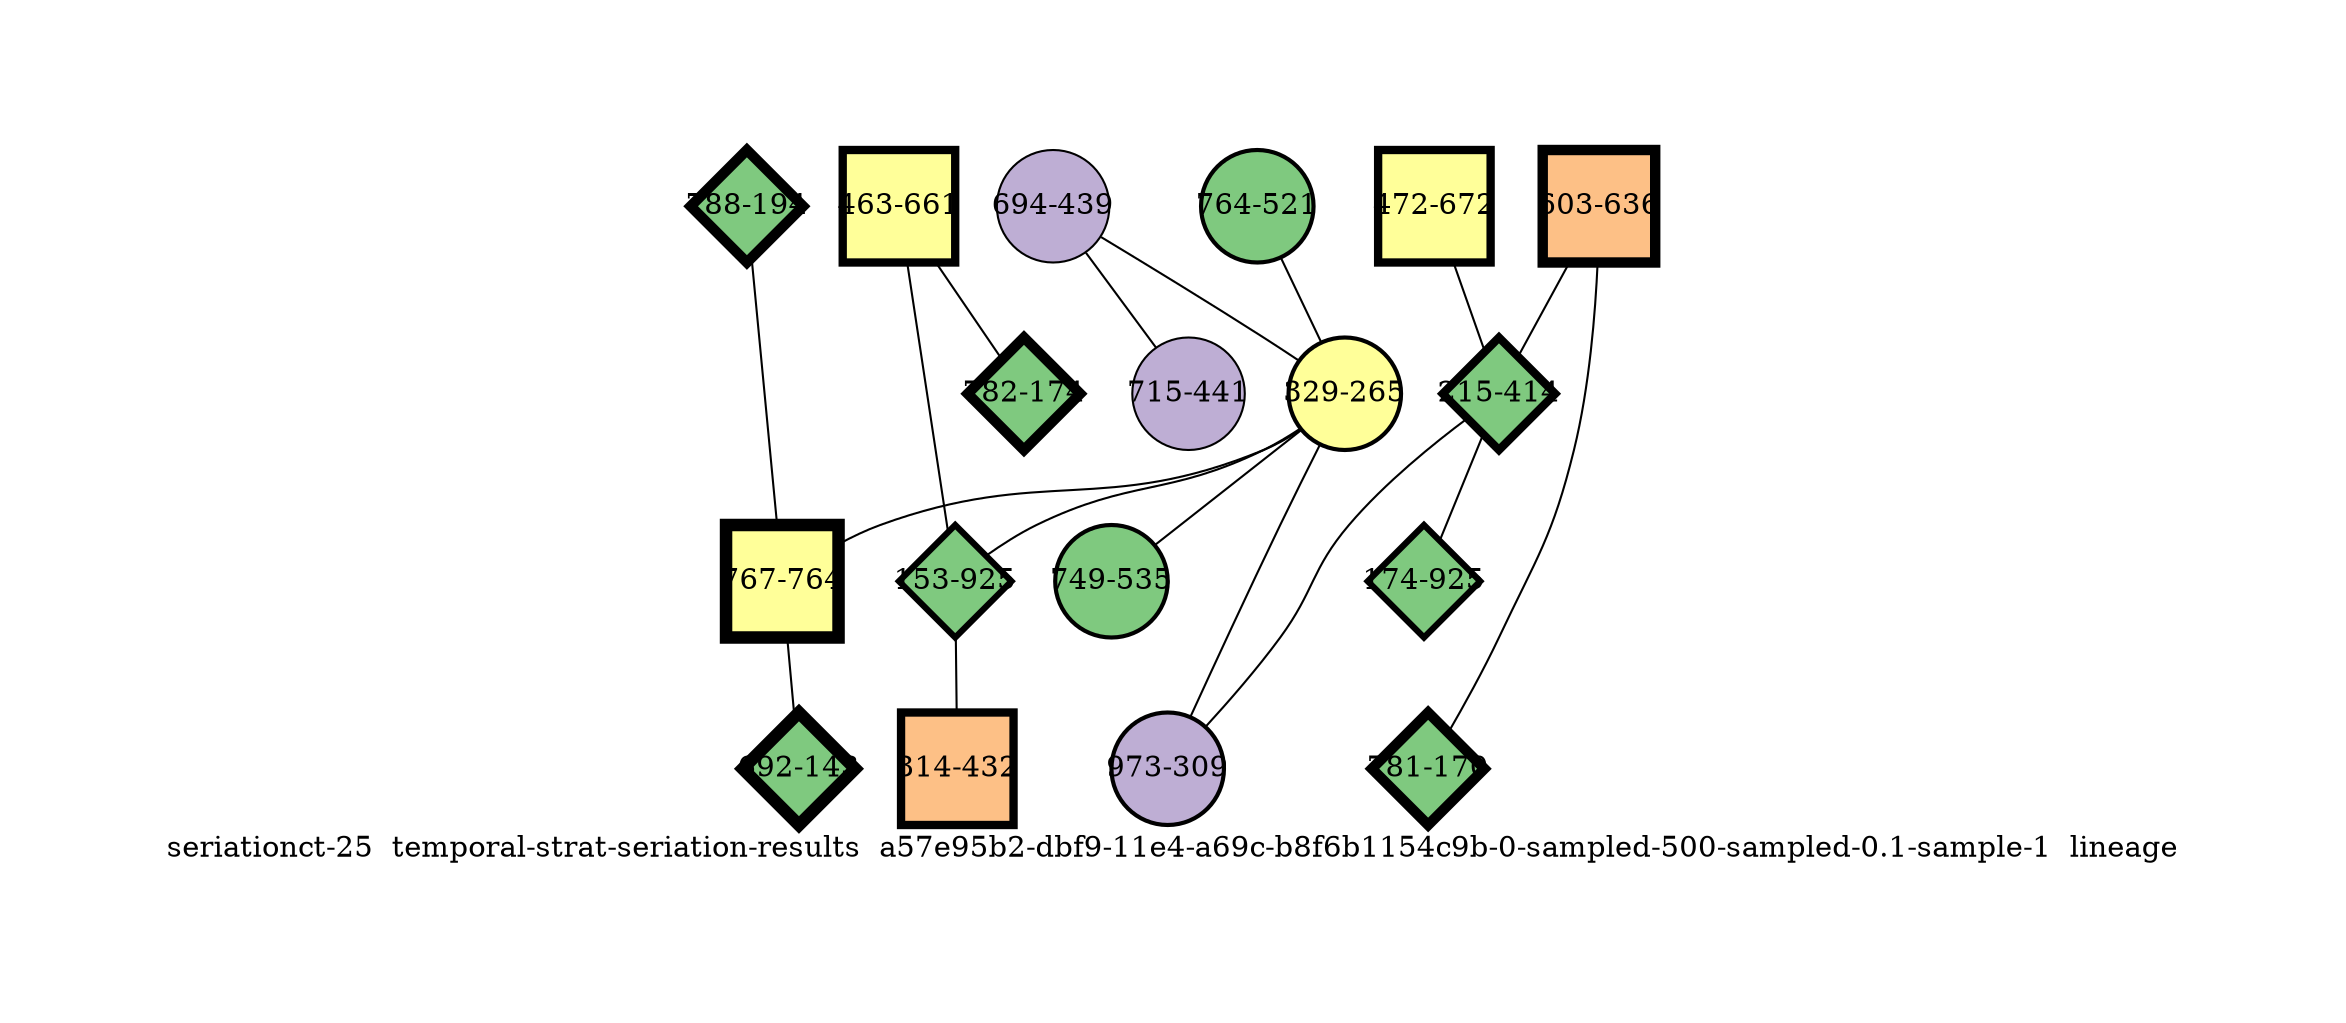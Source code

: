 strict graph "seriationct-25  temporal-strat-seriation-results  a57e95b2-dbf9-11e4-a69c-b8f6b1154c9b-0-sampled-500-sampled-0.1-sample-1  lineage" {
labelloc=b;
ratio=auto;
pad="1.0";
label="seriationct-25  temporal-strat-seriation-results  a57e95b2-dbf9-11e4-a69c-b8f6b1154c9b-0-sampled-500-sampled-0.1-sample-1  lineage";
node [width="0.75", style=filled, fixedsize=true, height="0.75", shape=circle, label=""];
0 [xCoordinate="521.0", appears_in_slice=2, yCoordinate="764.0", colorscheme=accent6, lineage_id=0, short_label="764-521", label="764-521", shape=circle, cluster_id=0, fillcolor=1, size="500.0", id=0, penwidth="2.0"];
1 [xCoordinate="661.0", appears_in_slice=4, yCoordinate="463.0", colorscheme=accent6, lineage_id=1, short_label="463-661", label="463-661", shape=square, cluster_id=3, fillcolor=4, size="500.0", id=10, penwidth="4.0"];
2 [xCoordinate="439.0", appears_in_slice=1, yCoordinate="694.0", colorscheme=accent6, lineage_id=0, short_label="694-439", label="694-439", shape=circle, cluster_id=1, fillcolor=2, size="500.0", id=2, penwidth="1.0"];
3 [xCoordinate="441.0", appears_in_slice=1, yCoordinate="715.0", colorscheme=accent6, lineage_id=0, short_label="715-441", label="715-441", shape=circle, cluster_id=1, fillcolor=2, size="500.0", id=1, penwidth="1.0"];
4 [xCoordinate="265.0", appears_in_slice=2, yCoordinate="329.0", colorscheme=accent6, lineage_id=0, short_label="329-265", label="329-265", shape=circle, cluster_id=3, fillcolor=4, size="500.0", id=4, penwidth="2.0"];
5 [xCoordinate="672.0", appears_in_slice=4, yCoordinate="472.0", colorscheme=accent6, lineage_id=1, short_label="472-672", label="472-672", shape=square, cluster_id=3, fillcolor=4, size="500.0", id=5, penwidth="4.0"];
6 [xCoordinate="636.0", appears_in_slice=5, yCoordinate="603.0", colorscheme=accent6, lineage_id=1, short_label="603-636", label="603-636", shape=square, cluster_id=2, fillcolor=3, size="500.0", id=17, penwidth="5.0"];
7 [xCoordinate="194.0", appears_in_slice=5, yCoordinate="788.0", colorscheme=accent6, lineage_id=2, short_label="788-194", label="788-194", shape=diamond, cluster_id=0, fillcolor=1, size="500.0", id=16, penwidth="5.0"];
8 [xCoordinate="170.0", appears_in_slice=5, yCoordinate="781.0", colorscheme=accent6, lineage_id=2, short_label="781-170", label="781-170", shape=diamond, cluster_id=0, fillcolor=1, size="500.0", id=9, penwidth="5.0"];
9 [xCoordinate="414.0", appears_in_slice=4, yCoordinate="215.0", colorscheme=accent6, lineage_id=2, short_label="215-414", label="215-414", shape=diamond, cluster_id=0, fillcolor=1, size="500.0", id=11, penwidth="4.0"];
10 [xCoordinate="764.0", appears_in_slice=6, yCoordinate="767.0", colorscheme=accent6, lineage_id=1, short_label="767-764", label="767-764", shape=square, cluster_id=3, fillcolor=4, size="500.0", id=7, penwidth="6.0"];
11 [xCoordinate="925.0", appears_in_slice=3, yCoordinate="153.0", colorscheme=accent6, lineage_id=2, short_label="153-925", label="153-925", shape=diamond, cluster_id=0, fillcolor=1, size="500.0", id=12, penwidth="3.0"];
12 [xCoordinate="143.0", appears_in_slice=6, yCoordinate="692.0", colorscheme=accent6, lineage_id=2, short_label="692-143", label="692-143", shape=diamond, cluster_id=0, fillcolor=1, size="500.0", id=13, penwidth="6.0"];
13 [xCoordinate="432.0", appears_in_slice=4, yCoordinate="314.0", colorscheme=accent6, lineage_id=1, short_label="314-432", label="314-432", shape=square, cluster_id=2, fillcolor=3, size="500.0", id=14, penwidth="4.0"];
14 [xCoordinate="174.0", appears_in_slice=5, yCoordinate="782.0", colorscheme=accent6, lineage_id=2, short_label="782-174", label="782-174", shape=diamond, cluster_id=0, fillcolor=1, size="500.0", id=15, penwidth="5.0"];
15 [xCoordinate="309.0", appears_in_slice=2, yCoordinate="973.0", colorscheme=accent6, lineage_id=0, short_label="973-309", label="973-309", shape=circle, cluster_id=1, fillcolor=2, size="500.0", id=8, penwidth="2.0"];
16 [xCoordinate="925.0", appears_in_slice=3, yCoordinate="174.0", colorscheme=accent6, lineage_id=2, short_label="174-925", label="174-925", shape=diamond, cluster_id=0, fillcolor=1, size="500.0", id=3, penwidth="3.0"];
17 [xCoordinate="535.0", appears_in_slice=2, yCoordinate="749.0", colorscheme=accent6, lineage_id=0, short_label="749-535", label="749-535", shape=circle, cluster_id=0, fillcolor=1, size="500.0", id=6, penwidth="2.0"];
0 -- 4  [inverseweight="2.70132181002", weight="0.370189140846"];
1 -- 11  [inverseweight="1.45244546413", weight="0.688494008689"];
1 -- 14  [inverseweight="2.63435341197", weight="0.379599789252"];
2 -- 3  [inverseweight="17.0498584868", weight="0.0586515131945"];
2 -- 4  [inverseweight="2.6407386651", weight="0.378681924575"];
4 -- 10  [inverseweight="1.36015276353", weight="0.735211534186"];
4 -- 11  [inverseweight="2.19066591731", weight="0.456482201186"];
4 -- 15  [inverseweight="2.52088379528", weight="0.396686274025"];
4 -- 17  [inverseweight="3.16963977443", weight="0.315493264587"];
5 -- 9  [inverseweight="25.3184841771", weight="0.0394968353163"];
6 -- 8  [inverseweight="22.4506627533", weight="0.0445421149026"];
6 -- 9  [inverseweight="1.77416548689", weight="0.563645278522"];
7 -- 10  [inverseweight="1.37248738834", weight="0.728604144924"];
9 -- 16  [inverseweight="2.10006191074", weight="0.476176437888"];
9 -- 15  [inverseweight="2.19213922834", weight="0.456175404861"];
10 -- 12  [inverseweight="2.47682624282", weight="0.40374249219"];
11 -- 13  [inverseweight="2.5760878282", weight="0.388185522656"];
}
